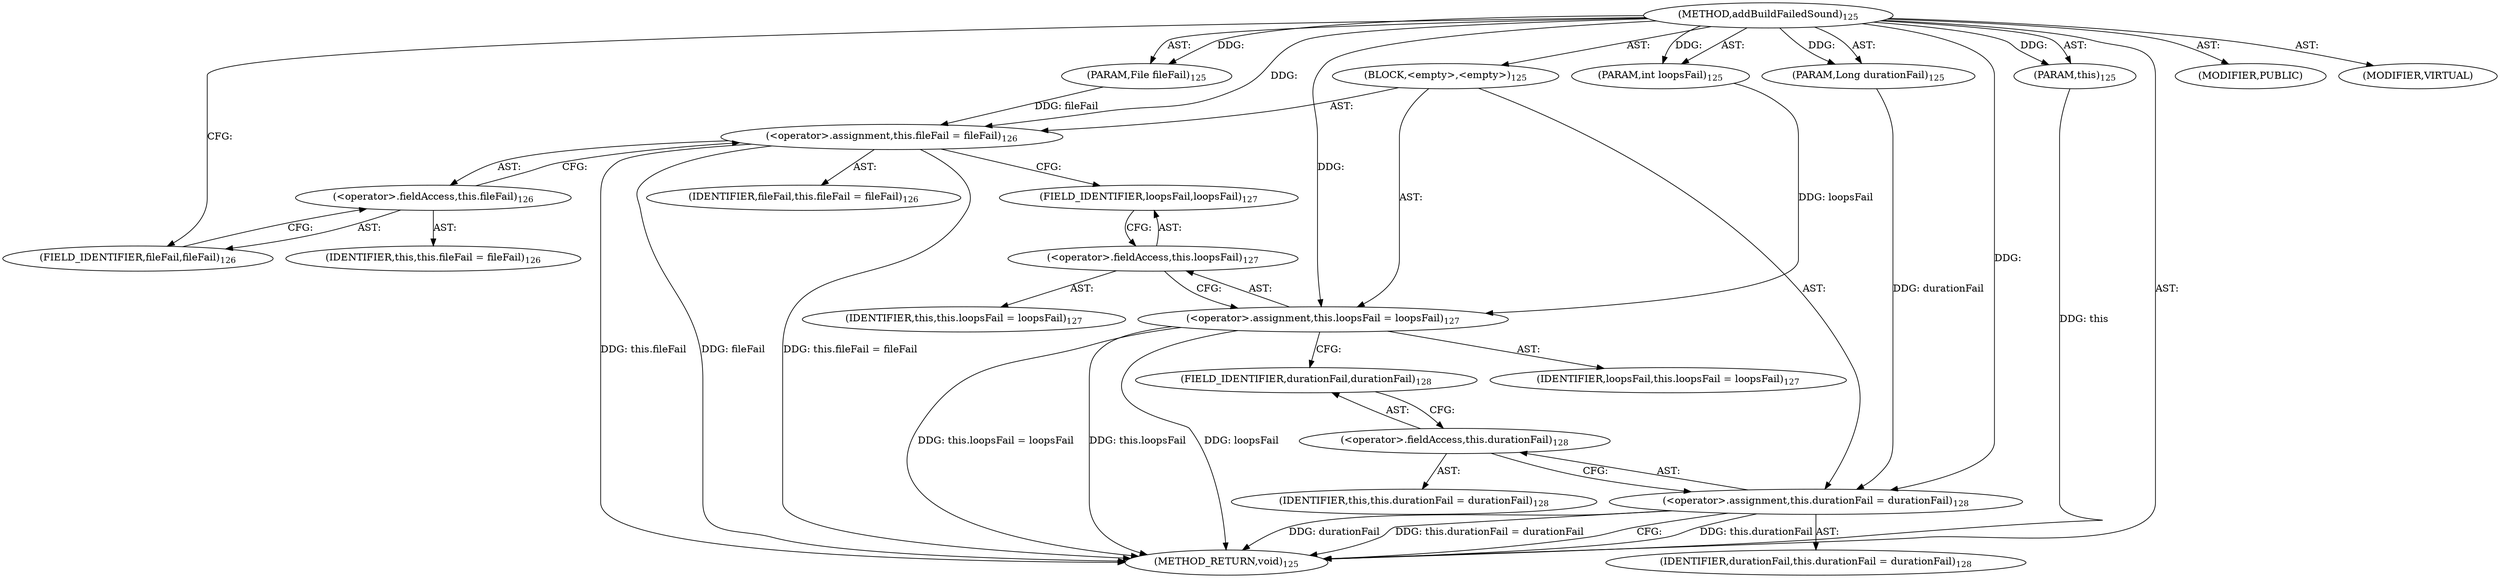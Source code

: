 digraph "addBuildFailedSound" {  
"111669149698" [label = <(METHOD,addBuildFailedSound)<SUB>125</SUB>> ]
"115964116993" [label = <(PARAM,this)<SUB>125</SUB>> ]
"115964117000" [label = <(PARAM,File fileFail)<SUB>125</SUB>> ]
"115964117001" [label = <(PARAM,int loopsFail)<SUB>125</SUB>> ]
"115964117002" [label = <(PARAM,Long durationFail)<SUB>125</SUB>> ]
"25769803778" [label = <(BLOCK,&lt;empty&gt;,&lt;empty&gt;)<SUB>125</SUB>> ]
"30064771090" [label = <(&lt;operator&gt;.assignment,this.fileFail = fileFail)<SUB>126</SUB>> ]
"30064771091" [label = <(&lt;operator&gt;.fieldAccess,this.fileFail)<SUB>126</SUB>> ]
"68719476739" [label = <(IDENTIFIER,this,this.fileFail = fileFail)<SUB>126</SUB>> ]
"55834574857" [label = <(FIELD_IDENTIFIER,fileFail,fileFail)<SUB>126</SUB>> ]
"68719476756" [label = <(IDENTIFIER,fileFail,this.fileFail = fileFail)<SUB>126</SUB>> ]
"30064771092" [label = <(&lt;operator&gt;.assignment,this.loopsFail = loopsFail)<SUB>127</SUB>> ]
"30064771093" [label = <(&lt;operator&gt;.fieldAccess,this.loopsFail)<SUB>127</SUB>> ]
"68719476740" [label = <(IDENTIFIER,this,this.loopsFail = loopsFail)<SUB>127</SUB>> ]
"55834574858" [label = <(FIELD_IDENTIFIER,loopsFail,loopsFail)<SUB>127</SUB>> ]
"68719476757" [label = <(IDENTIFIER,loopsFail,this.loopsFail = loopsFail)<SUB>127</SUB>> ]
"30064771094" [label = <(&lt;operator&gt;.assignment,this.durationFail = durationFail)<SUB>128</SUB>> ]
"30064771095" [label = <(&lt;operator&gt;.fieldAccess,this.durationFail)<SUB>128</SUB>> ]
"68719476741" [label = <(IDENTIFIER,this,this.durationFail = durationFail)<SUB>128</SUB>> ]
"55834574859" [label = <(FIELD_IDENTIFIER,durationFail,durationFail)<SUB>128</SUB>> ]
"68719476758" [label = <(IDENTIFIER,durationFail,this.durationFail = durationFail)<SUB>128</SUB>> ]
"133143986186" [label = <(MODIFIER,PUBLIC)> ]
"133143986187" [label = <(MODIFIER,VIRTUAL)> ]
"128849018882" [label = <(METHOD_RETURN,void)<SUB>125</SUB>> ]
  "111669149698" -> "115964116993"  [ label = "AST: "] 
  "111669149698" -> "115964117000"  [ label = "AST: "] 
  "111669149698" -> "115964117001"  [ label = "AST: "] 
  "111669149698" -> "115964117002"  [ label = "AST: "] 
  "111669149698" -> "25769803778"  [ label = "AST: "] 
  "111669149698" -> "133143986186"  [ label = "AST: "] 
  "111669149698" -> "133143986187"  [ label = "AST: "] 
  "111669149698" -> "128849018882"  [ label = "AST: "] 
  "25769803778" -> "30064771090"  [ label = "AST: "] 
  "25769803778" -> "30064771092"  [ label = "AST: "] 
  "25769803778" -> "30064771094"  [ label = "AST: "] 
  "30064771090" -> "30064771091"  [ label = "AST: "] 
  "30064771090" -> "68719476756"  [ label = "AST: "] 
  "30064771091" -> "68719476739"  [ label = "AST: "] 
  "30064771091" -> "55834574857"  [ label = "AST: "] 
  "30064771092" -> "30064771093"  [ label = "AST: "] 
  "30064771092" -> "68719476757"  [ label = "AST: "] 
  "30064771093" -> "68719476740"  [ label = "AST: "] 
  "30064771093" -> "55834574858"  [ label = "AST: "] 
  "30064771094" -> "30064771095"  [ label = "AST: "] 
  "30064771094" -> "68719476758"  [ label = "AST: "] 
  "30064771095" -> "68719476741"  [ label = "AST: "] 
  "30064771095" -> "55834574859"  [ label = "AST: "] 
  "30064771090" -> "55834574858"  [ label = "CFG: "] 
  "30064771092" -> "55834574859"  [ label = "CFG: "] 
  "30064771094" -> "128849018882"  [ label = "CFG: "] 
  "30064771091" -> "30064771090"  [ label = "CFG: "] 
  "30064771093" -> "30064771092"  [ label = "CFG: "] 
  "30064771095" -> "30064771094"  [ label = "CFG: "] 
  "55834574857" -> "30064771091"  [ label = "CFG: "] 
  "55834574858" -> "30064771093"  [ label = "CFG: "] 
  "55834574859" -> "30064771095"  [ label = "CFG: "] 
  "111669149698" -> "55834574857"  [ label = "CFG: "] 
  "115964116993" -> "128849018882"  [ label = "DDG: this"] 
  "30064771090" -> "128849018882"  [ label = "DDG: this.fileFail"] 
  "30064771090" -> "128849018882"  [ label = "DDG: fileFail"] 
  "30064771090" -> "128849018882"  [ label = "DDG: this.fileFail = fileFail"] 
  "30064771092" -> "128849018882"  [ label = "DDG: this.loopsFail"] 
  "30064771092" -> "128849018882"  [ label = "DDG: loopsFail"] 
  "30064771092" -> "128849018882"  [ label = "DDG: this.loopsFail = loopsFail"] 
  "30064771094" -> "128849018882"  [ label = "DDG: this.durationFail"] 
  "30064771094" -> "128849018882"  [ label = "DDG: durationFail"] 
  "30064771094" -> "128849018882"  [ label = "DDG: this.durationFail = durationFail"] 
  "111669149698" -> "115964116993"  [ label = "DDG: "] 
  "111669149698" -> "115964117000"  [ label = "DDG: "] 
  "111669149698" -> "115964117001"  [ label = "DDG: "] 
  "111669149698" -> "115964117002"  [ label = "DDG: "] 
  "115964117000" -> "30064771090"  [ label = "DDG: fileFail"] 
  "111669149698" -> "30064771090"  [ label = "DDG: "] 
  "115964117001" -> "30064771092"  [ label = "DDG: loopsFail"] 
  "111669149698" -> "30064771092"  [ label = "DDG: "] 
  "115964117002" -> "30064771094"  [ label = "DDG: durationFail"] 
  "111669149698" -> "30064771094"  [ label = "DDG: "] 
}

